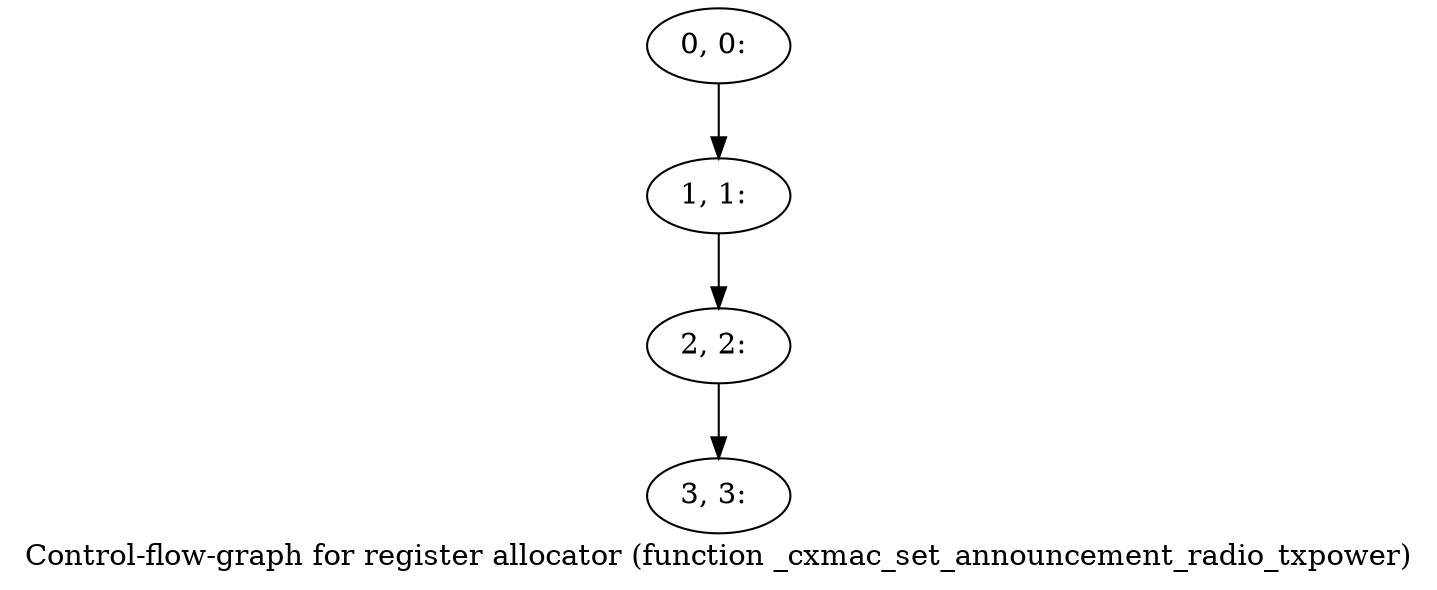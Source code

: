 digraph G {
graph [label="Control-flow-graph for register allocator (function _cxmac_set_announcement_radio_txpower)"]
0[label="0, 0: "];
1[label="1, 1: "];
2[label="2, 2: "];
3[label="3, 3: "];
0->1 ;
1->2 ;
2->3 ;
}
